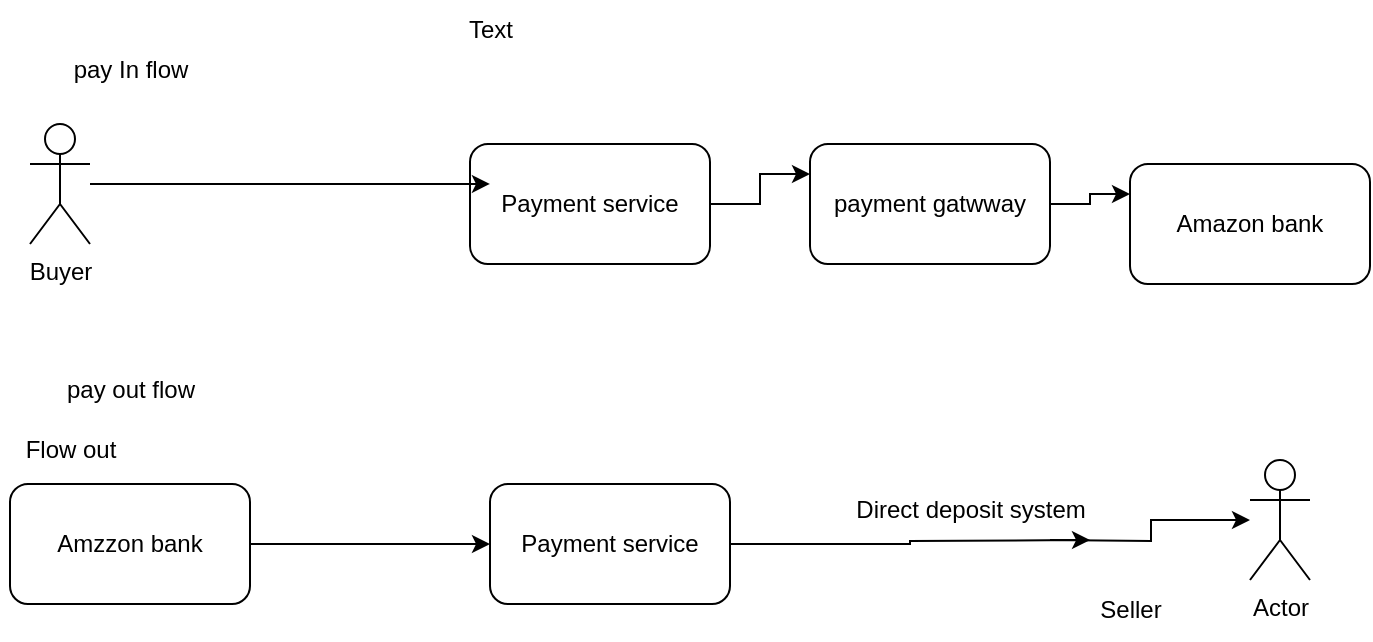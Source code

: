<mxfile version="26.0.4">
  <diagram name="Page-1" id="SckIbm1Qw3eFDjyEtP1A">
    <mxGraphModel dx="794" dy="412" grid="1" gridSize="10" guides="1" tooltips="1" connect="1" arrows="1" fold="1" page="1" pageScale="1" pageWidth="2300" pageHeight="2300" math="0" shadow="0">
      <root>
        <mxCell id="0" />
        <mxCell id="1" parent="0" />
        <mxCell id="lDcpKYnPJLl7WVR2dZTZ-2" value="Text" style="text;html=1;align=center;verticalAlign=middle;resizable=0;points=[];autosize=1;strokeColor=none;fillColor=none;" vertex="1" parent="1">
          <mxGeometry x="305" y="28" width="50" height="30" as="geometry" />
        </mxCell>
        <mxCell id="lDcpKYnPJLl7WVR2dZTZ-3" value="Buyer" style="shape=umlActor;verticalLabelPosition=bottom;verticalAlign=top;html=1;outlineConnect=0;" vertex="1" parent="1">
          <mxGeometry x="100" y="90" width="30" height="60" as="geometry" />
        </mxCell>
        <mxCell id="lDcpKYnPJLl7WVR2dZTZ-10" style="edgeStyle=orthogonalEdgeStyle;rounded=0;orthogonalLoop=1;jettySize=auto;html=1;entryX=0;entryY=0.25;entryDx=0;entryDy=0;" edge="1" parent="1" source="lDcpKYnPJLl7WVR2dZTZ-21" target="lDcpKYnPJLl7WVR2dZTZ-5">
          <mxGeometry relative="1" as="geometry" />
        </mxCell>
        <mxCell id="lDcpKYnPJLl7WVR2dZTZ-4" value="Payment service" style="rounded=1;whiteSpace=wrap;html=1;" vertex="1" parent="1">
          <mxGeometry x="320" y="100" width="120" height="60" as="geometry" />
        </mxCell>
        <mxCell id="lDcpKYnPJLl7WVR2dZTZ-5" value="Amazon bank" style="rounded=1;whiteSpace=wrap;html=1;" vertex="1" parent="1">
          <mxGeometry x="650" y="110" width="120" height="60" as="geometry" />
        </mxCell>
        <mxCell id="lDcpKYnPJLl7WVR2dZTZ-11" style="edgeStyle=orthogonalEdgeStyle;rounded=0;orthogonalLoop=1;jettySize=auto;html=1;entryX=0;entryY=0.5;entryDx=0;entryDy=0;" edge="1" parent="1" source="lDcpKYnPJLl7WVR2dZTZ-6" target="lDcpKYnPJLl7WVR2dZTZ-8">
          <mxGeometry relative="1" as="geometry" />
        </mxCell>
        <mxCell id="lDcpKYnPJLl7WVR2dZTZ-6" value="Amzzon bank" style="rounded=1;whiteSpace=wrap;html=1;" vertex="1" parent="1">
          <mxGeometry x="90" y="270" width="120" height="60" as="geometry" />
        </mxCell>
        <mxCell id="lDcpKYnPJLl7WVR2dZTZ-7" value="Actor" style="shape=umlActor;verticalLabelPosition=bottom;verticalAlign=top;html=1;outlineConnect=0;" vertex="1" parent="1">
          <mxGeometry x="710" y="258" width="30" height="60" as="geometry" />
        </mxCell>
        <mxCell id="lDcpKYnPJLl7WVR2dZTZ-12" style="edgeStyle=orthogonalEdgeStyle;rounded=0;orthogonalLoop=1;jettySize=auto;html=1;" edge="1" parent="1" target="lDcpKYnPJLl7WVR2dZTZ-7">
          <mxGeometry relative="1" as="geometry">
            <mxPoint x="610" y="298" as="sourcePoint" />
          </mxGeometry>
        </mxCell>
        <mxCell id="lDcpKYnPJLl7WVR2dZTZ-8" value="Payment service" style="rounded=1;whiteSpace=wrap;html=1;" vertex="1" parent="1">
          <mxGeometry x="330" y="270" width="120" height="60" as="geometry" />
        </mxCell>
        <mxCell id="lDcpKYnPJLl7WVR2dZTZ-9" style="edgeStyle=orthogonalEdgeStyle;rounded=0;orthogonalLoop=1;jettySize=auto;html=1;entryX=0.083;entryY=0.333;entryDx=0;entryDy=0;entryPerimeter=0;" edge="1" parent="1" source="lDcpKYnPJLl7WVR2dZTZ-3" target="lDcpKYnPJLl7WVR2dZTZ-4">
          <mxGeometry relative="1" as="geometry" />
        </mxCell>
        <mxCell id="lDcpKYnPJLl7WVR2dZTZ-17" value="Seller" style="text;html=1;align=center;verticalAlign=middle;resizable=0;points=[];autosize=1;strokeColor=none;fillColor=none;" vertex="1" parent="1">
          <mxGeometry x="625" y="318" width="50" height="30" as="geometry" />
        </mxCell>
        <mxCell id="lDcpKYnPJLl7WVR2dZTZ-18" value="pay In flow" style="text;html=1;align=center;verticalAlign=middle;resizable=0;points=[];autosize=1;strokeColor=none;fillColor=none;" vertex="1" parent="1">
          <mxGeometry x="110" y="48" width="80" height="30" as="geometry" />
        </mxCell>
        <mxCell id="lDcpKYnPJLl7WVR2dZTZ-19" value="Flow out" style="text;html=1;align=center;verticalAlign=middle;resizable=0;points=[];autosize=1;strokeColor=none;fillColor=none;" vertex="1" parent="1">
          <mxGeometry x="85" y="238" width="70" height="30" as="geometry" />
        </mxCell>
        <mxCell id="lDcpKYnPJLl7WVR2dZTZ-20" value="pay out flow" style="text;html=1;align=center;verticalAlign=middle;resizable=0;points=[];autosize=1;strokeColor=none;fillColor=none;" vertex="1" parent="1">
          <mxGeometry x="105" y="208" width="90" height="30" as="geometry" />
        </mxCell>
        <mxCell id="lDcpKYnPJLl7WVR2dZTZ-22" value="" style="edgeStyle=orthogonalEdgeStyle;rounded=0;orthogonalLoop=1;jettySize=auto;html=1;entryX=0;entryY=0.25;entryDx=0;entryDy=0;" edge="1" parent="1" source="lDcpKYnPJLl7WVR2dZTZ-4" target="lDcpKYnPJLl7WVR2dZTZ-21">
          <mxGeometry relative="1" as="geometry">
            <mxPoint x="440" y="130" as="sourcePoint" />
            <mxPoint x="650" y="125" as="targetPoint" />
          </mxGeometry>
        </mxCell>
        <mxCell id="lDcpKYnPJLl7WVR2dZTZ-21" value="payment gatwway" style="rounded=1;whiteSpace=wrap;html=1;" vertex="1" parent="1">
          <mxGeometry x="490" y="100" width="120" height="60" as="geometry" />
        </mxCell>
        <mxCell id="lDcpKYnPJLl7WVR2dZTZ-24" value="" style="edgeStyle=orthogonalEdgeStyle;rounded=0;orthogonalLoop=1;jettySize=auto;html=1;" edge="1" parent="1" source="lDcpKYnPJLl7WVR2dZTZ-8">
          <mxGeometry relative="1" as="geometry">
            <mxPoint x="450" y="300" as="sourcePoint" />
            <mxPoint x="630" y="298" as="targetPoint" />
          </mxGeometry>
        </mxCell>
        <mxCell id="lDcpKYnPJLl7WVR2dZTZ-25" value="Direct deposit system" style="text;html=1;align=center;verticalAlign=middle;resizable=0;points=[];autosize=1;strokeColor=none;fillColor=none;" vertex="1" parent="1">
          <mxGeometry x="500" y="268" width="140" height="30" as="geometry" />
        </mxCell>
      </root>
    </mxGraphModel>
  </diagram>
</mxfile>
